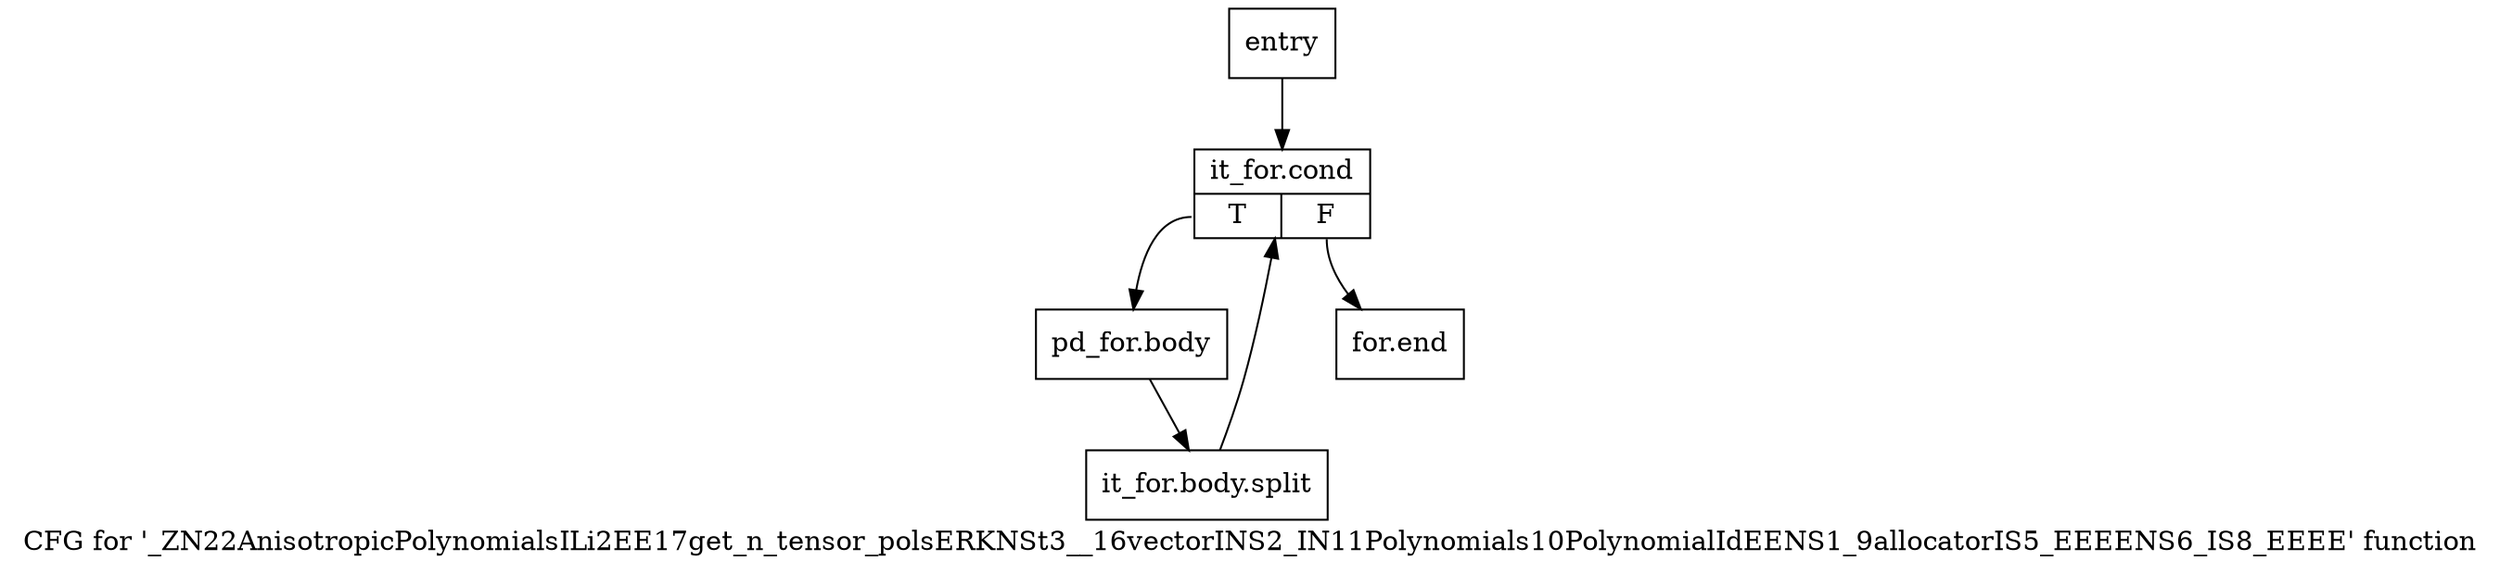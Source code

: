 digraph "CFG for '_ZN22AnisotropicPolynomialsILi2EE17get_n_tensor_polsERKNSt3__16vectorINS2_IN11Polynomials10PolynomialIdEENS1_9allocatorIS5_EEEENS6_IS8_EEEE' function" {
	label="CFG for '_ZN22AnisotropicPolynomialsILi2EE17get_n_tensor_polsERKNSt3__16vectorINS2_IN11Polynomials10PolynomialIdEENS1_9allocatorIS5_EEEENS6_IS8_EEEE' function";

	Node0x7719910 [shape=record,label="{entry}"];
	Node0x7719910 -> Node0x7719960;
	Node0x7719960 [shape=record,label="{it_for.cond|{<s0>T|<s1>F}}"];
	Node0x7719960:s0 -> Node0x7719d90;
	Node0x7719960:s1 -> Node0x7719de0;
	Node0x7719d90 [shape=record,label="{pd_for.body}"];
	Node0x7719d90 -> Node0xb37d480;
	Node0xb37d480 [shape=record,label="{it_for.body.split}"];
	Node0xb37d480 -> Node0x7719960;
	Node0x7719de0 [shape=record,label="{for.end}"];
}
